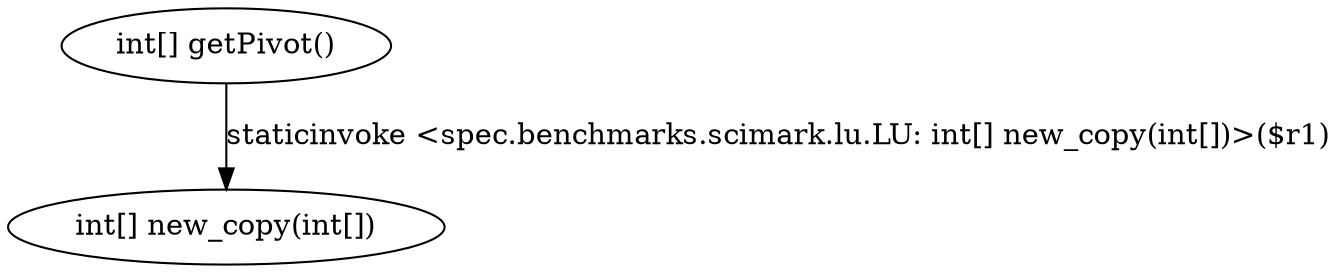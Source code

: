 digraph g {
0[label="int[] getPivot()"]
1[label="int[] new_copy(int[])"]
0->1[label="staticinvoke <spec.benchmarks.scimark.lu.LU: int[] new_copy(int[])>($r1)"]
}